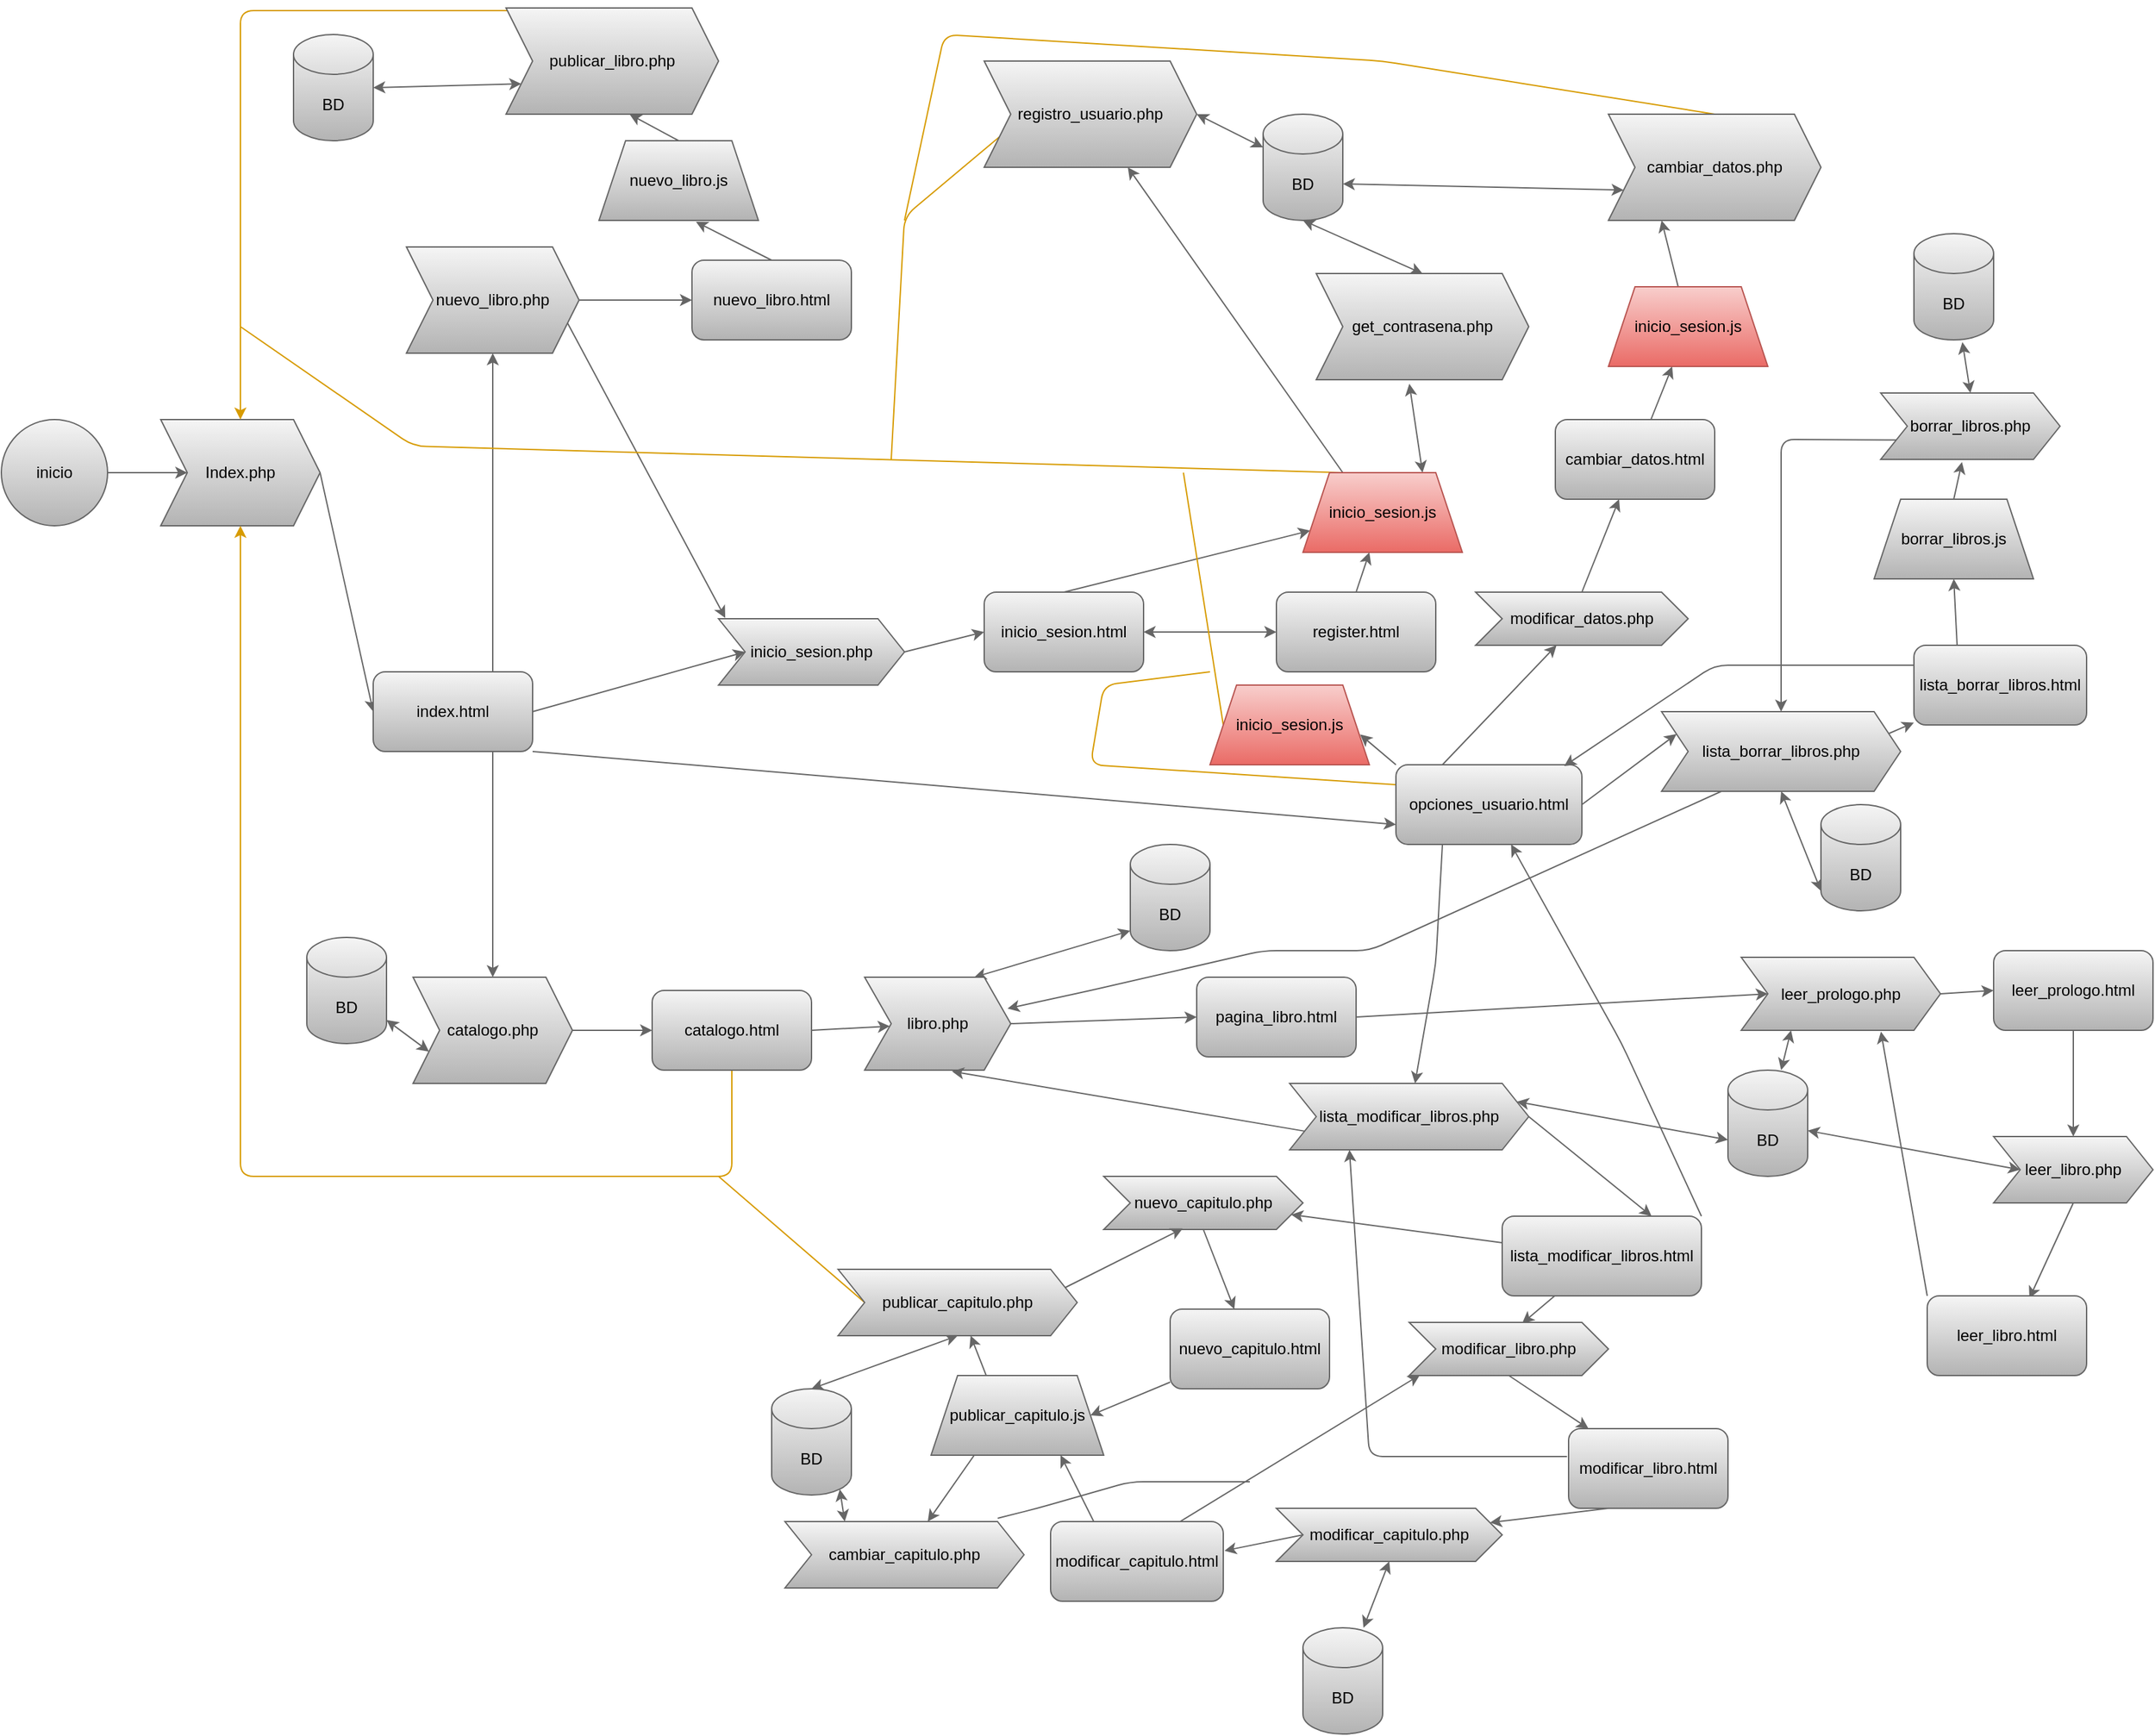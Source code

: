 <mxfile>
    <diagram id="m7AVDyg3nS6jpqkzyXGd" name="Page-1">
        <mxGraphModel dx="982" dy="1924" grid="1" gridSize="10" guides="1" tooltips="1" connect="1" arrows="1" fold="1" page="1" pageScale="1" pageWidth="850" pageHeight="1100" background="#FFFFFF" math="0" shadow="0">
            <root>
                <mxCell id="0"/>
                <mxCell id="1" parent="0"/>
                <mxCell id="8" style="edgeStyle=none;html=1;exitX=1;exitY=0.5;exitDx=0;exitDy=0;entryX=0;entryY=0.5;entryDx=0;entryDy=0;fontFamily=Helvetica;fontSize=12;fontColor=#000000;fillColor=#f5f5f5;gradientColor=#b3b3b3;strokeColor=#666666;" parent="1" source="3" target="4" edge="1">
                    <mxGeometry relative="1" as="geometry"/>
                </mxCell>
                <mxCell id="3" value="Index.php" style="shape=step;perimeter=stepPerimeter;whiteSpace=wrap;html=1;fixedSize=1;fillColor=#f5f5f5;gradientColor=#b3b3b3;strokeColor=#666666;fontColor=#000000;" parent="1" vertex="1">
                    <mxGeometry x="130" y="200" width="120" height="80" as="geometry"/>
                </mxCell>
                <mxCell id="16" style="edgeStyle=none;shape=connector;rounded=1;html=1;exitX=0.75;exitY=1;exitDx=0;exitDy=0;labelBackgroundColor=default;fontFamily=Helvetica;fontSize=12;fontColor=#000000;startArrow=none;startFill=0;endArrow=classic;strokeColor=#666666;fillColor=#f5f5f5;gradientColor=#b3b3b3;" parent="1" source="4" target="10" edge="1">
                    <mxGeometry relative="1" as="geometry"/>
                </mxCell>
                <mxCell id="19" style="edgeStyle=none;shape=connector;rounded=1;html=1;exitX=0.75;exitY=0;exitDx=0;exitDy=0;labelBackgroundColor=default;fontFamily=Helvetica;fontSize=12;fontColor=#000000;startArrow=none;startFill=0;endArrow=classic;strokeColor=#666666;fillColor=#f5f5f5;gradientColor=#b3b3b3;" parent="1" source="4" target="17" edge="1">
                    <mxGeometry relative="1" as="geometry"/>
                </mxCell>
                <mxCell id="62" style="edgeStyle=none;html=1;exitX=1;exitY=0.5;exitDx=0;exitDy=0;entryX=0;entryY=0.5;entryDx=0;entryDy=0;fillColor=#f5f5f5;strokeColor=#666666;gradientColor=#b3b3b3;" parent="1" source="4" target="61" edge="1">
                    <mxGeometry relative="1" as="geometry">
                        <Array as="points"/>
                    </mxGeometry>
                </mxCell>
                <mxCell id="75" style="edgeStyle=none;html=1;exitX=1;exitY=1;exitDx=0;exitDy=0;fillColor=#f5f5f5;gradientColor=#b3b3b3;strokeColor=#666666;entryX=0;entryY=0.75;entryDx=0;entryDy=0;" parent="1" source="4" target="73" edge="1">
                    <mxGeometry relative="1" as="geometry"/>
                </mxCell>
                <mxCell id="4" value="index.html" style="rounded=1;whiteSpace=wrap;html=1;fillColor=#f5f5f5;gradientColor=#b3b3b3;strokeColor=#666666;fontColor=#000000;" parent="1" vertex="1">
                    <mxGeometry x="290" y="390" width="120" height="60" as="geometry"/>
                </mxCell>
                <mxCell id="18" style="edgeStyle=none;shape=connector;rounded=1;html=1;exitX=1;exitY=0.5;exitDx=0;exitDy=0;entryX=0;entryY=0.5;entryDx=0;entryDy=0;labelBackgroundColor=default;fontFamily=Helvetica;fontSize=12;fontColor=#000000;startArrow=none;startFill=0;endArrow=classic;strokeColor=#666666;fillColor=#f5f5f5;gradientColor=#b3b3b3;" parent="1" source="10" target="12" edge="1">
                    <mxGeometry relative="1" as="geometry"/>
                </mxCell>
                <mxCell id="60" style="edgeStyle=none;shape=connector;rounded=1;html=1;exitX=0;exitY=0.75;exitDx=0;exitDy=0;labelBackgroundColor=default;fontFamily=Helvetica;fontSize=12;fontColor=#000000;startArrow=classic;startFill=1;endArrow=classic;endFill=1;strokeColor=#666666;fillColor=#f5f5f5;gradientColor=#b3b3b3;" parent="1" source="10" target="59" edge="1">
                    <mxGeometry relative="1" as="geometry"/>
                </mxCell>
                <mxCell id="10" value="catalogo.php" style="shape=step;perimeter=stepPerimeter;whiteSpace=wrap;html=1;fixedSize=1;fillColor=#f5f5f5;gradientColor=#b3b3b3;strokeColor=#666666;fontColor=#000000;" parent="1" vertex="1">
                    <mxGeometry x="320" y="620" width="120" height="80" as="geometry"/>
                </mxCell>
                <mxCell id="49" style="edgeStyle=none;shape=connector;rounded=1;html=1;exitX=0.5;exitY=0;exitDx=0;exitDy=0;entryX=0.608;entryY=1.017;entryDx=0;entryDy=0;entryPerimeter=0;labelBackgroundColor=default;fontFamily=Helvetica;fontSize=12;fontColor=#000000;startArrow=none;startFill=0;endArrow=classic;endFill=1;strokeColor=#666666;fillColor=#f5f5f5;gradientColor=#b3b3b3;" parent="1" source="11" target="48" edge="1">
                    <mxGeometry relative="1" as="geometry"/>
                </mxCell>
                <mxCell id="11" value="nuevo_libro.html" style="rounded=1;whiteSpace=wrap;html=1;fillColor=#f5f5f5;gradientColor=#b3b3b3;strokeColor=#666666;fontColor=#000000;" parent="1" vertex="1">
                    <mxGeometry x="530" y="80" width="120" height="60" as="geometry"/>
                </mxCell>
                <mxCell id="26" style="edgeStyle=none;shape=connector;rounded=1;html=1;exitX=0.5;exitY=1;exitDx=0;exitDy=0;entryX=0.5;entryY=1;entryDx=0;entryDy=0;labelBackgroundColor=default;fontFamily=Helvetica;fontSize=12;fontColor=#000000;startArrow=none;startFill=0;endArrow=classic;strokeColor=#d79b00;fillColor=#ffcd28;gradientColor=#ffa500;" parent="1" source="12" target="3" edge="1">
                    <mxGeometry relative="1" as="geometry">
                        <Array as="points">
                            <mxPoint x="560" y="770"/>
                            <mxPoint x="190" y="770"/>
                        </Array>
                    </mxGeometry>
                </mxCell>
                <mxCell id="51" style="edgeStyle=none;shape=connector;rounded=1;html=1;exitX=1;exitY=0.5;exitDx=0;exitDy=0;labelBackgroundColor=default;fontFamily=Helvetica;fontSize=12;fontColor=#000000;startArrow=none;startFill=0;endArrow=classic;endFill=1;strokeColor=#666666;fillColor=#f5f5f5;gradientColor=#b3b3b3;" parent="1" source="12" target="45" edge="1">
                    <mxGeometry relative="1" as="geometry"/>
                </mxCell>
                <mxCell id="12" value="catalogo.html" style="rounded=1;whiteSpace=wrap;html=1;fillColor=#f5f5f5;gradientColor=#b3b3b3;strokeColor=#666666;fontColor=#000000;" parent="1" vertex="1">
                    <mxGeometry x="500" y="630" width="120" height="60" as="geometry"/>
                </mxCell>
                <mxCell id="15" style="edgeStyle=none;shape=connector;rounded=1;html=1;exitX=1;exitY=0.5;exitDx=0;exitDy=0;labelBackgroundColor=default;fontFamily=Helvetica;fontSize=12;fontColor=#000000;startArrow=none;startFill=0;endArrow=classic;strokeColor=#666666;fillColor=#f5f5f5;gradientColor=#b3b3b3;" parent="1" source="14" target="3" edge="1">
                    <mxGeometry relative="1" as="geometry"/>
                </mxCell>
                <mxCell id="14" value="inicio" style="ellipse;whiteSpace=wrap;html=1;aspect=fixed;fontFamily=Helvetica;fontSize=12;fontColor=#000000;strokeColor=#666666;fillColor=#f5f5f5;gradientColor=#b3b3b3;" parent="1" vertex="1">
                    <mxGeometry x="10" y="200" width="80" height="80" as="geometry"/>
                </mxCell>
                <mxCell id="20" style="edgeStyle=none;shape=connector;rounded=1;html=1;exitX=1;exitY=0.5;exitDx=0;exitDy=0;entryX=0;entryY=0.5;entryDx=0;entryDy=0;labelBackgroundColor=default;fontFamily=Helvetica;fontSize=12;fontColor=#000000;startArrow=none;startFill=0;endArrow=classic;strokeColor=#666666;fillColor=#f5f5f5;gradientColor=#b3b3b3;" parent="1" source="17" target="11" edge="1">
                    <mxGeometry relative="1" as="geometry"/>
                </mxCell>
                <mxCell id="72" style="edgeStyle=none;html=1;exitX=1;exitY=0.75;exitDx=0;exitDy=0;entryX=0.036;entryY=-0.012;entryDx=0;entryDy=0;entryPerimeter=0;fillColor=#f5f5f5;gradientColor=#b3b3b3;strokeColor=#666666;" parent="1" source="17" target="61" edge="1">
                    <mxGeometry relative="1" as="geometry"/>
                </mxCell>
                <mxCell id="17" value="nuevo_libro.php" style="shape=step;perimeter=stepPerimeter;whiteSpace=wrap;html=1;fixedSize=1;fillColor=#f5f5f5;gradientColor=#b3b3b3;strokeColor=#666666;fontColor=#000000;" parent="1" vertex="1">
                    <mxGeometry x="315" y="70" width="130" height="80" as="geometry"/>
                </mxCell>
                <mxCell id="31" style="edgeStyle=none;shape=connector;rounded=1;html=1;exitX=0.5;exitY=0;exitDx=0;exitDy=0;labelBackgroundColor=default;fontFamily=Helvetica;fontSize=12;fontColor=#000000;startArrow=none;startFill=0;endArrow=classic;strokeColor=#666666;fillColor=#f5f5f5;gradientColor=#b3b3b3;" parent="1" source="21" target="30" edge="1">
                    <mxGeometry relative="1" as="geometry"/>
                </mxCell>
                <mxCell id="21" value="register.html" style="rounded=1;whiteSpace=wrap;html=1;fillColor=#f5f5f5;gradientColor=#b3b3b3;strokeColor=#666666;fontColor=#000000;" parent="1" vertex="1">
                    <mxGeometry x="970" y="330" width="120" height="60" as="geometry"/>
                </mxCell>
                <mxCell id="25" style="edgeStyle=none;shape=connector;rounded=1;html=1;exitX=0.019;exitY=0.025;exitDx=0;exitDy=0;labelBackgroundColor=default;fontFamily=Helvetica;fontSize=12;fontColor=#000000;startArrow=none;startFill=0;endArrow=classic;strokeColor=#d79b00;fillColor=#ffcd28;gradientColor=#ffa500;exitPerimeter=0;" parent="1" source="23" target="3" edge="1">
                    <mxGeometry relative="1" as="geometry">
                        <Array as="points">
                            <mxPoint x="190" y="-108"/>
                        </Array>
                    </mxGeometry>
                </mxCell>
                <mxCell id="39" style="edgeStyle=none;shape=connector;rounded=1;html=1;exitX=0;exitY=0.75;exitDx=0;exitDy=0;entryX=1;entryY=0.5;entryDx=0;entryDy=0;entryPerimeter=0;labelBackgroundColor=default;fontFamily=Helvetica;fontSize=12;fontColor=#000000;startArrow=classic;startFill=1;endArrow=classic;endFill=1;strokeColor=#666666;fillColor=#f5f5f5;gradientColor=#b3b3b3;" parent="1" source="23" target="38" edge="1">
                    <mxGeometry relative="1" as="geometry"/>
                </mxCell>
                <mxCell id="23" value="publicar_libro.php" style="shape=step;perimeter=stepPerimeter;whiteSpace=wrap;html=1;fixedSize=1;fillColor=#f5f5f5;gradientColor=#b3b3b3;strokeColor=#666666;fontColor=#000000;" parent="1" vertex="1">
                    <mxGeometry x="390" y="-110" width="160" height="80" as="geometry"/>
                </mxCell>
                <mxCell id="32" style="edgeStyle=none;shape=connector;rounded=1;html=1;exitX=0.5;exitY=0;exitDx=0;exitDy=0;labelBackgroundColor=default;fontFamily=Helvetica;fontSize=12;fontColor=#000000;startArrow=none;startFill=0;endArrow=classic;strokeColor=#666666;fillColor=#f5f5f5;gradientColor=#b3b3b3;" parent="1" source="27" target="30" edge="1">
                    <mxGeometry relative="1" as="geometry"/>
                </mxCell>
                <mxCell id="64" style="edgeStyle=none;shape=connector;rounded=1;html=1;exitX=1;exitY=0.5;exitDx=0;exitDy=0;labelBackgroundColor=default;fontFamily=Helvetica;fontSize=11;fontColor=default;endArrow=classic;strokeColor=#666666;fillColor=#f5f5f5;gradientColor=#b3b3b3;startArrow=classic;startFill=1;" parent="1" source="27" target="21" edge="1">
                    <mxGeometry relative="1" as="geometry"/>
                </mxCell>
                <mxCell id="27" value="inicio_sesion.html" style="rounded=1;whiteSpace=wrap;html=1;fillColor=#f5f5f5;gradientColor=#b3b3b3;strokeColor=#666666;fontColor=#000000;" parent="1" vertex="1">
                    <mxGeometry x="750" y="330" width="120" height="60" as="geometry"/>
                </mxCell>
                <mxCell id="37" style="edgeStyle=none;shape=connector;rounded=1;html=1;exitX=0.75;exitY=0;exitDx=0;exitDy=0;entryX=0.438;entryY=1.038;entryDx=0;entryDy=0;entryPerimeter=0;labelBackgroundColor=default;fontFamily=Helvetica;fontSize=12;fontColor=#000000;startArrow=classic;startFill=1;endArrow=classic;strokeColor=#666666;fillColor=#f5f5f5;gradientColor=#b3b3b3;" parent="1" source="30" target="33" edge="1">
                    <mxGeometry relative="1" as="geometry"/>
                </mxCell>
                <mxCell id="42" style="edgeStyle=none;shape=connector;rounded=1;html=1;exitX=0.25;exitY=0;exitDx=0;exitDy=0;labelBackgroundColor=default;fontFamily=Helvetica;fontSize=12;fontColor=#000000;startArrow=none;startFill=0;endArrow=classic;endFill=1;strokeColor=#666666;fillColor=#f5f5f5;gradientColor=#b3b3b3;" parent="1" source="30" target="40" edge="1">
                    <mxGeometry relative="1" as="geometry"/>
                </mxCell>
                <mxCell id="44" style="edgeStyle=none;shape=connector;rounded=1;html=1;exitX=0.25;exitY=0;exitDx=0;exitDy=0;labelBackgroundColor=default;fontFamily=Helvetica;fontSize=12;fontColor=#000000;startArrow=none;startFill=0;endArrow=none;endFill=0;strokeColor=#d79b00;fillColor=#ffcd28;gradientColor=#ffa500;" parent="1" source="30" edge="1">
                    <mxGeometry relative="1" as="geometry">
                        <mxPoint x="190" y="130" as="targetPoint"/>
                        <Array as="points">
                            <mxPoint x="320" y="220"/>
                        </Array>
                    </mxGeometry>
                </mxCell>
                <mxCell id="69" style="edgeStyle=none;shape=connector;rounded=1;html=1;entryX=0.25;entryY=1;entryDx=0;entryDy=0;labelBackgroundColor=default;fontFamily=Helvetica;fontSize=11;fontColor=default;startArrow=none;startFill=0;endArrow=classic;strokeColor=#666666;fillColor=#f5f5f5;gradientColor=#b3b3b3;" parent="1" source="76" target="68" edge="1">
                    <mxGeometry relative="1" as="geometry"/>
                </mxCell>
                <mxCell id="30" value="inicio_sesion.js" style="shape=trapezoid;perimeter=trapezoidPerimeter;whiteSpace=wrap;html=1;fixedSize=1;fontFamily=Helvetica;fontSize=12;strokeColor=#b85450;fillColor=#f8cecc;gradientColor=#ea6b66;" parent="1" vertex="1">
                    <mxGeometry x="990" y="240" width="120" height="60" as="geometry"/>
                </mxCell>
                <mxCell id="35" style="edgeStyle=none;shape=connector;rounded=1;html=1;exitX=0.5;exitY=0;exitDx=0;exitDy=0;entryX=0.5;entryY=1;entryDx=0;entryDy=0;entryPerimeter=0;labelBackgroundColor=default;fontFamily=Helvetica;fontSize=12;fontColor=#000000;startArrow=classic;startFill=1;endArrow=classic;strokeColor=#666666;fillColor=#f5f5f5;gradientColor=#b3b3b3;endFill=1;" parent="1" source="33" target="34" edge="1">
                    <mxGeometry relative="1" as="geometry"/>
                </mxCell>
                <mxCell id="33" value="get_contrasena.php" style="shape=step;perimeter=stepPerimeter;whiteSpace=wrap;html=1;fixedSize=1;fillColor=#f5f5f5;gradientColor=#b3b3b3;strokeColor=#666666;fontColor=#000000;" parent="1" vertex="1">
                    <mxGeometry x="1000" y="90" width="160" height="80" as="geometry"/>
                </mxCell>
                <mxCell id="34" value="BD" style="shape=cylinder3;whiteSpace=wrap;html=1;boundedLbl=1;backgroundOutline=1;size=15;fontFamily=Helvetica;fontSize=12;fontColor=#000000;strokeColor=#666666;fillColor=#f5f5f5;gradientColor=#b3b3b3;" parent="1" vertex="1">
                    <mxGeometry x="960" y="-30" width="60" height="80" as="geometry"/>
                </mxCell>
                <mxCell id="38" value="BD" style="shape=cylinder3;whiteSpace=wrap;html=1;boundedLbl=1;backgroundOutline=1;size=15;fontFamily=Helvetica;fontSize=12;fontColor=#000000;strokeColor=#666666;fillColor=#f5f5f5;gradientColor=#b3b3b3;" parent="1" vertex="1">
                    <mxGeometry x="230" y="-90" width="60" height="80" as="geometry"/>
                </mxCell>
                <mxCell id="41" style="edgeStyle=none;shape=connector;rounded=1;html=1;exitX=1;exitY=0.5;exitDx=0;exitDy=0;labelBackgroundColor=default;fontFamily=Helvetica;fontSize=12;fontColor=#000000;startArrow=classic;startFill=1;endArrow=classic;endFill=1;strokeColor=#666666;fillColor=#f5f5f5;gradientColor=#b3b3b3;" parent="1" source="40" target="34" edge="1">
                    <mxGeometry relative="1" as="geometry"/>
                </mxCell>
                <mxCell id="43" style="edgeStyle=none;shape=connector;rounded=1;html=1;exitX=0;exitY=0.75;exitDx=0;exitDy=0;labelBackgroundColor=default;fontFamily=Helvetica;fontSize=12;fontColor=#000000;startArrow=none;startFill=0;endArrow=none;endFill=0;strokeColor=#d79b00;fillColor=#ffcd28;gradientColor=#ffa500;" parent="1" source="40" edge="1">
                    <mxGeometry relative="1" as="geometry">
                        <mxPoint x="680" y="230" as="targetPoint"/>
                        <Array as="points">
                            <mxPoint x="690" y="47"/>
                        </Array>
                    </mxGeometry>
                </mxCell>
                <mxCell id="40" value="registro_usuario.php" style="shape=step;perimeter=stepPerimeter;whiteSpace=wrap;html=1;fixedSize=1;fillColor=#f5f5f5;gradientColor=#b3b3b3;strokeColor=#666666;fontColor=#000000;" parent="1" vertex="1">
                    <mxGeometry x="750" y="-70" width="160" height="80" as="geometry"/>
                </mxCell>
                <mxCell id="52" style="edgeStyle=none;shape=connector;rounded=1;html=1;exitX=1;exitY=0.5;exitDx=0;exitDy=0;entryX=0;entryY=0.5;entryDx=0;entryDy=0;labelBackgroundColor=default;fontFamily=Helvetica;fontSize=12;fontColor=#000000;startArrow=none;startFill=0;endArrow=classic;endFill=1;strokeColor=#666666;fillColor=#f5f5f5;gradientColor=#b3b3b3;" parent="1" source="45" target="46" edge="1">
                    <mxGeometry relative="1" as="geometry"/>
                </mxCell>
                <mxCell id="57" style="edgeStyle=none;shape=connector;rounded=1;html=1;exitX=0.75;exitY=0;exitDx=0;exitDy=0;entryX=0;entryY=1;entryDx=0;entryDy=-15;entryPerimeter=0;labelBackgroundColor=default;fontFamily=Helvetica;fontSize=12;fontColor=#000000;startArrow=classic;startFill=1;endArrow=classic;endFill=1;strokeColor=#666666;fillColor=#f5f5f5;gradientColor=#b3b3b3;" parent="1" source="45" target="56" edge="1">
                    <mxGeometry relative="1" as="geometry"/>
                </mxCell>
                <mxCell id="45" value="libro.php" style="shape=step;perimeter=stepPerimeter;whiteSpace=wrap;html=1;fixedSize=1;fillColor=#f5f5f5;gradientColor=#b3b3b3;strokeColor=#666666;fontColor=#000000;" parent="1" vertex="1">
                    <mxGeometry x="660" y="620" width="110" height="70" as="geometry"/>
                </mxCell>
                <mxCell id="53" style="edgeStyle=none;shape=connector;rounded=1;html=1;exitX=1;exitY=0.5;exitDx=0;exitDy=0;entryX=0;entryY=0.5;entryDx=0;entryDy=0;labelBackgroundColor=default;fontFamily=Helvetica;fontSize=12;fontColor=#000000;startArrow=none;startFill=0;endArrow=classic;endFill=1;strokeColor=#666666;fillColor=#f5f5f5;gradientColor=#b3b3b3;" parent="1" source="46" target="47" edge="1">
                    <mxGeometry relative="1" as="geometry"/>
                </mxCell>
                <mxCell id="46" value="pagina_libro.html" style="rounded=1;whiteSpace=wrap;html=1;fontFamily=Helvetica;fontSize=12;fontColor=#000000;strokeColor=#666666;fillColor=#f5f5f5;gradientColor=#b3b3b3;" parent="1" vertex="1">
                    <mxGeometry x="910" y="620" width="120" height="60" as="geometry"/>
                </mxCell>
                <mxCell id="55" style="edgeStyle=none;shape=connector;rounded=1;html=1;exitX=1;exitY=0.5;exitDx=0;exitDy=0;entryX=0;entryY=0.5;entryDx=0;entryDy=0;labelBackgroundColor=default;fontFamily=Helvetica;fontSize=12;fontColor=#000000;startArrow=none;startFill=0;endArrow=classic;endFill=1;fillColor=#f5f5f5;gradientColor=#b3b3b3;strokeColor=#666666;strokeWidth=1;" parent="1" source="47" target="54" edge="1">
                    <mxGeometry relative="1" as="geometry"/>
                </mxCell>
                <mxCell id="132" style="edgeStyle=none;shape=connector;rounded=1;html=1;exitX=0.25;exitY=1;exitDx=0;exitDy=0;labelBackgroundColor=default;fontFamily=Helvetica;fontSize=11;fontColor=default;startArrow=classic;startFill=1;endArrow=classic;endFill=1;strokeColor=#666666;strokeWidth=1;fillColor=#f5f5f5;gradientColor=#b3b3b3;" parent="1" source="47" target="129" edge="1">
                    <mxGeometry relative="1" as="geometry"/>
                </mxCell>
                <mxCell id="47" value="leer_prologo.php" style="shape=step;perimeter=stepPerimeter;whiteSpace=wrap;html=1;fixedSize=1;fillColor=#f5f5f5;gradientColor=#b3b3b3;strokeColor=#666666;fontColor=#000000;" parent="1" vertex="1">
                    <mxGeometry x="1320" y="605" width="150" height="55" as="geometry"/>
                </mxCell>
                <mxCell id="50" style="edgeStyle=none;shape=connector;rounded=1;html=1;exitX=0.5;exitY=0;exitDx=0;exitDy=0;entryX=0.581;entryY=1;entryDx=0;entryDy=0;entryPerimeter=0;labelBackgroundColor=default;fontFamily=Helvetica;fontSize=12;fontColor=#000000;startArrow=none;startFill=0;endArrow=classic;endFill=1;strokeColor=#666666;fillColor=#f5f5f5;gradientColor=#b3b3b3;" parent="1" source="48" target="23" edge="1">
                    <mxGeometry relative="1" as="geometry"/>
                </mxCell>
                <mxCell id="48" value="nuevo_libro.js" style="shape=trapezoid;perimeter=trapezoidPerimeter;whiteSpace=wrap;html=1;fixedSize=1;fontFamily=Helvetica;fontSize=12;fontColor=#000000;strokeColor=#666666;fillColor=#f5f5f5;gradientColor=#b3b3b3;" parent="1" vertex="1">
                    <mxGeometry x="460" y="-10" width="120" height="60" as="geometry"/>
                </mxCell>
                <mxCell id="137" style="edgeStyle=none;shape=connector;rounded=1;html=1;exitX=0.5;exitY=1;exitDx=0;exitDy=0;labelBackgroundColor=default;fontFamily=Helvetica;fontSize=11;fontColor=default;startArrow=none;startFill=0;endArrow=classic;endFill=1;strokeColor=#666666;strokeWidth=1;fillColor=#f5f5f5;gradientColor=#b3b3b3;" parent="1" source="54" target="131" edge="1">
                    <mxGeometry relative="1" as="geometry"/>
                </mxCell>
                <mxCell id="54" value="leer_prologo.html" style="rounded=1;whiteSpace=wrap;html=1;fontFamily=Helvetica;fontSize=12;fontColor=#000000;strokeColor=#666666;fillColor=#f5f5f5;gradientColor=#b3b3b3;" parent="1" vertex="1">
                    <mxGeometry x="1510" y="600" width="120" height="60" as="geometry"/>
                </mxCell>
                <mxCell id="56" value="BD" style="shape=cylinder3;whiteSpace=wrap;html=1;boundedLbl=1;backgroundOutline=1;size=15;fontFamily=Helvetica;fontSize=12;fontColor=#000000;strokeColor=#666666;fillColor=#f5f5f5;gradientColor=#b3b3b3;" parent="1" vertex="1">
                    <mxGeometry x="860" y="520" width="60" height="80" as="geometry"/>
                </mxCell>
                <mxCell id="59" value="BD" style="shape=cylinder3;whiteSpace=wrap;html=1;boundedLbl=1;backgroundOutline=1;size=15;fontFamily=Helvetica;fontSize=12;fontColor=#000000;strokeColor=#666666;fillColor=#f5f5f5;gradientColor=#b3b3b3;" parent="1" vertex="1">
                    <mxGeometry x="240" y="590" width="60" height="80" as="geometry"/>
                </mxCell>
                <mxCell id="63" style="edgeStyle=none;html=1;exitX=1;exitY=0.5;exitDx=0;exitDy=0;entryX=0;entryY=0.5;entryDx=0;entryDy=0;fillColor=#f5f5f5;strokeColor=#666666;gradientColor=#b3b3b3;" parent="1" source="61" target="27" edge="1">
                    <mxGeometry relative="1" as="geometry"/>
                </mxCell>
                <mxCell id="61" value="inicio_sesion.php" style="shape=step;perimeter=stepPerimeter;whiteSpace=wrap;html=1;fixedSize=1;fillColor=#f5f5f5;gradientColor=#b3b3b3;strokeColor=#666666;fontColor=#000000;" parent="1" vertex="1">
                    <mxGeometry x="550" y="350" width="140" height="50" as="geometry"/>
                </mxCell>
                <mxCell id="67" style="edgeStyle=none;shape=connector;rounded=1;html=1;labelBackgroundColor=default;fontFamily=Helvetica;fontSize=11;fontColor=default;startArrow=none;startFill=0;endArrow=classic;strokeColor=#666666;fillColor=#f5f5f5;gradientColor=#b3b3b3;" parent="1" source="65" target="76" edge="1">
                    <mxGeometry relative="1" as="geometry"/>
                </mxCell>
                <mxCell id="65" value="cambiar_datos.html" style="rounded=1;whiteSpace=wrap;html=1;fillColor=#f5f5f5;gradientColor=#b3b3b3;strokeColor=#666666;fontColor=#000000;" parent="1" vertex="1">
                    <mxGeometry x="1180" y="200" width="120" height="60" as="geometry"/>
                </mxCell>
                <mxCell id="70" style="edgeStyle=none;shape=connector;rounded=1;html=1;exitX=0;exitY=0.75;exitDx=0;exitDy=0;entryX=1;entryY=0;entryDx=0;entryDy=52.5;entryPerimeter=0;labelBackgroundColor=default;fontFamily=Helvetica;fontSize=11;fontColor=default;startArrow=classic;startFill=1;endArrow=classic;strokeColor=#666666;fillColor=#f5f5f5;gradientColor=#b3b3b3;" parent="1" source="68" target="34" edge="1">
                    <mxGeometry relative="1" as="geometry"/>
                </mxCell>
                <mxCell id="71" style="edgeStyle=none;shape=connector;rounded=1;html=1;exitX=0.5;exitY=0;exitDx=0;exitDy=0;labelBackgroundColor=default;fontFamily=Helvetica;fontSize=11;fontColor=default;startArrow=none;startFill=0;endArrow=none;strokeColor=#d79b00;fillColor=#ffcd28;gradientColor=#ffa500;endFill=0;" parent="1" source="68" edge="1">
                    <mxGeometry relative="1" as="geometry">
                        <mxPoint x="690" y="50" as="targetPoint"/>
                        <Array as="points">
                            <mxPoint x="1050" y="-70"/>
                            <mxPoint x="720" y="-90"/>
                        </Array>
                    </mxGeometry>
                </mxCell>
                <mxCell id="68" value="cambiar_datos.php" style="shape=step;perimeter=stepPerimeter;whiteSpace=wrap;html=1;fixedSize=1;fillColor=#f5f5f5;gradientColor=#b3b3b3;strokeColor=#666666;fontColor=#000000;" parent="1" vertex="1">
                    <mxGeometry x="1220" y="-30" width="160" height="80" as="geometry"/>
                </mxCell>
                <mxCell id="78" style="edgeStyle=none;shape=connector;rounded=1;html=1;exitX=0;exitY=0;exitDx=0;exitDy=0;entryX=0.942;entryY=0.62;entryDx=0;entryDy=0;entryPerimeter=0;labelBackgroundColor=default;fontFamily=Helvetica;fontSize=11;fontColor=default;endArrow=classic;strokeColor=#666666;fillColor=#f5f5f5;gradientColor=#b3b3b3;" parent="1" source="73" target="77" edge="1">
                    <mxGeometry relative="1" as="geometry"/>
                </mxCell>
                <mxCell id="82" style="edgeStyle=none;shape=connector;rounded=1;html=1;exitX=1;exitY=0.5;exitDx=0;exitDy=0;entryX=0;entryY=0.25;entryDx=0;entryDy=0;labelBackgroundColor=default;fontFamily=Helvetica;fontSize=11;fontColor=default;endArrow=classic;endFill=1;strokeColor=#666666;fillColor=#f5f5f5;gradientColor=#b3b3b3;startArrow=none;startFill=0;" parent="1" source="73" target="80" edge="1">
                    <mxGeometry relative="1" as="geometry"/>
                </mxCell>
                <mxCell id="83" style="edgeStyle=none;shape=connector;rounded=1;html=1;exitX=0.25;exitY=1;exitDx=0;exitDy=0;labelBackgroundColor=default;fontFamily=Helvetica;fontSize=11;fontColor=default;endArrow=classic;endFill=1;strokeColor=#666666;fillColor=#f5f5f5;gradientColor=#b3b3b3;startArrow=none;startFill=0;" parent="1" source="73" target="81" edge="1">
                    <mxGeometry relative="1" as="geometry">
                        <Array as="points">
                            <mxPoint x="1090" y="610"/>
                        </Array>
                    </mxGeometry>
                </mxCell>
                <mxCell id="123" style="edgeStyle=none;html=1;exitX=0;exitY=0.25;exitDx=0;exitDy=0;fillColor=#ffcd28;gradientColor=#ffa500;strokeColor=#d79b00;endArrow=none;endFill=0;" parent="1" source="73" edge="1">
                    <mxGeometry relative="1" as="geometry">
                        <mxPoint x="920" y="390" as="targetPoint"/>
                        <Array as="points">
                            <mxPoint x="830" y="460"/>
                            <mxPoint x="840" y="400"/>
                        </Array>
                    </mxGeometry>
                </mxCell>
                <mxCell id="143" style="edgeStyle=none;html=1;exitX=0.25;exitY=0;exitDx=0;exitDy=0;fillColor=#f5f5f5;gradientColor=#b3b3b3;strokeColor=#666666;" edge="1" parent="1" source="73" target="142">
                    <mxGeometry relative="1" as="geometry"/>
                </mxCell>
                <mxCell id="73" value="opciones_usuario.html" style="rounded=1;whiteSpace=wrap;html=1;fillColor=#f5f5f5;gradientColor=#b3b3b3;strokeColor=#666666;fontColor=#000000;" parent="1" vertex="1">
                    <mxGeometry x="1060" y="460" width="140" height="60" as="geometry"/>
                </mxCell>
                <mxCell id="76" value="inicio_sesion.js" style="shape=trapezoid;perimeter=trapezoidPerimeter;whiteSpace=wrap;html=1;fixedSize=1;fontFamily=Helvetica;fontSize=12;strokeColor=#b85450;fillColor=#f8cecc;gradientColor=#ea6b66;" parent="1" vertex="1">
                    <mxGeometry x="1220" y="100" width="120" height="60" as="geometry"/>
                </mxCell>
                <mxCell id="79" style="edgeStyle=none;shape=connector;rounded=1;html=1;exitX=0;exitY=0.5;exitDx=0;exitDy=0;labelBackgroundColor=default;fontFamily=Helvetica;fontSize=11;fontColor=default;endArrow=none;strokeColor=#d79b00;fillColor=#ffcd28;gradientColor=#ffa500;endFill=0;" parent="1" source="77" edge="1">
                    <mxGeometry relative="1" as="geometry">
                        <mxPoint x="900" y="240" as="targetPoint"/>
                    </mxGeometry>
                </mxCell>
                <mxCell id="77" value="inicio_sesion.js" style="shape=trapezoid;perimeter=trapezoidPerimeter;whiteSpace=wrap;html=1;fixedSize=1;fontFamily=Helvetica;fontSize=12;strokeColor=#b85450;fillColor=#f8cecc;gradientColor=#ea6b66;" parent="1" vertex="1">
                    <mxGeometry x="920" y="400" width="120" height="60" as="geometry"/>
                </mxCell>
                <mxCell id="85" style="edgeStyle=none;shape=connector;rounded=1;html=1;exitX=1;exitY=0.25;exitDx=0;exitDy=0;labelBackgroundColor=default;fontFamily=Helvetica;fontSize=11;fontColor=default;endArrow=classic;endFill=1;strokeColor=#666666;fillColor=#f5f5f5;gradientColor=#b3b3b3;" parent="1" source="80" target="84" edge="1">
                    <mxGeometry relative="1" as="geometry"/>
                </mxCell>
                <mxCell id="122" style="edgeStyle=none;shape=connector;rounded=1;html=1;exitX=0.25;exitY=1;exitDx=0;exitDy=0;labelBackgroundColor=default;fontFamily=Helvetica;fontSize=11;fontColor=default;startArrow=none;startFill=0;endArrow=classic;endFill=1;strokeColor=#666666;fillColor=#f5f5f5;gradientColor=#b3b3b3;entryX=0.978;entryY=0.338;entryDx=0;entryDy=0;entryPerimeter=0;" parent="1" source="80" target="45" edge="1">
                    <mxGeometry relative="1" as="geometry">
                        <Array as="points">
                            <mxPoint x="1040" y="600"/>
                            <mxPoint x="960" y="600"/>
                            <mxPoint x="830" y="630"/>
                        </Array>
                    </mxGeometry>
                </mxCell>
                <mxCell id="141" style="edgeStyle=none;shape=connector;rounded=1;html=1;exitX=0.5;exitY=1;exitDx=0;exitDy=0;entryX=0;entryY=1;entryDx=0;entryDy=-15;entryPerimeter=0;labelBackgroundColor=default;fontFamily=Helvetica;fontSize=11;fontColor=default;startArrow=classic;startFill=1;endArrow=classic;endFill=1;strokeColor=#666666;strokeWidth=1;fillColor=#f5f5f5;gradientColor=#b3b3b3;" parent="1" source="80" target="140" edge="1">
                    <mxGeometry relative="1" as="geometry"/>
                </mxCell>
                <mxCell id="80" value="lista_borrar_libros.php" style="shape=step;perimeter=stepPerimeter;whiteSpace=wrap;html=1;fixedSize=1;fillColor=#f5f5f5;gradientColor=#b3b3b3;strokeColor=#666666;fontColor=#000000;" parent="1" vertex="1">
                    <mxGeometry x="1260" y="420" width="180" height="60" as="geometry"/>
                </mxCell>
                <mxCell id="87" style="edgeStyle=none;shape=connector;rounded=1;html=1;exitX=1;exitY=0.5;exitDx=0;exitDy=0;entryX=0.75;entryY=0;entryDx=0;entryDy=0;labelBackgroundColor=default;fontFamily=Helvetica;fontSize=11;fontColor=default;endArrow=classic;endFill=1;strokeColor=#666666;fillColor=#f5f5f5;gradientColor=#b3b3b3;" parent="1" source="81" target="86" edge="1">
                    <mxGeometry relative="1" as="geometry"/>
                </mxCell>
                <mxCell id="121" style="edgeStyle=none;shape=connector;rounded=1;html=1;exitX=0;exitY=0.75;exitDx=0;exitDy=0;entryX=0.597;entryY=1.013;entryDx=0;entryDy=0;entryPerimeter=0;labelBackgroundColor=default;fontFamily=Helvetica;fontSize=11;fontColor=default;startArrow=none;startFill=0;endArrow=classic;endFill=1;strokeColor=#666666;fillColor=#f5f5f5;gradientColor=#b3b3b3;" parent="1" source="81" target="45" edge="1">
                    <mxGeometry relative="1" as="geometry"/>
                </mxCell>
                <mxCell id="130" style="edgeStyle=none;shape=connector;rounded=1;html=1;exitX=1;exitY=0.25;exitDx=0;exitDy=0;entryX=0;entryY=0;entryDx=0;entryDy=52.5;entryPerimeter=0;labelBackgroundColor=default;fontFamily=Helvetica;fontSize=11;fontColor=default;startArrow=classic;startFill=1;endArrow=classic;endFill=1;strokeColor=#666666;strokeWidth=1;fillColor=#f5f5f5;gradientColor=#b3b3b3;" parent="1" source="81" target="129" edge="1">
                    <mxGeometry relative="1" as="geometry"/>
                </mxCell>
                <mxCell id="81" value="lista_modificar_libros.php" style="shape=step;perimeter=stepPerimeter;whiteSpace=wrap;html=1;fixedSize=1;fillColor=#f5f5f5;gradientColor=#b3b3b3;strokeColor=#666666;fontColor=#000000;" parent="1" vertex="1">
                    <mxGeometry x="980" y="700" width="180" height="50" as="geometry"/>
                </mxCell>
                <mxCell id="89" style="edgeStyle=none;shape=connector;rounded=1;html=1;exitX=0.25;exitY=0;exitDx=0;exitDy=0;entryX=0.5;entryY=1;entryDx=0;entryDy=0;labelBackgroundColor=default;fontFamily=Helvetica;fontSize=11;fontColor=default;endArrow=classic;endFill=1;strokeColor=#666666;fillColor=#f5f5f5;gradientColor=#b3b3b3;" parent="1" source="84" target="88" edge="1">
                    <mxGeometry relative="1" as="geometry"/>
                </mxCell>
                <mxCell id="127" style="edgeStyle=none;shape=connector;rounded=1;html=1;exitX=0;exitY=0.25;exitDx=0;exitDy=0;labelBackgroundColor=default;fontFamily=Helvetica;fontSize=11;fontColor=default;startArrow=none;startFill=0;endArrow=classic;endFill=1;strokeColor=#666666;fillColor=#f5f5f5;gradientColor=#b3b3b3;entryX=0.905;entryY=0.017;entryDx=0;entryDy=0;entryPerimeter=0;" parent="1" source="84" target="73" edge="1">
                    <mxGeometry relative="1" as="geometry">
                        <mxPoint x="1280" y="385.286" as="targetPoint"/>
                        <Array as="points">
                            <mxPoint x="1300" y="385"/>
                        </Array>
                    </mxGeometry>
                </mxCell>
                <mxCell id="84" value="lista_borrar_libros.html" style="rounded=1;whiteSpace=wrap;html=1;fillColor=#f5f5f5;gradientColor=#b3b3b3;strokeColor=#666666;fontColor=#000000;" parent="1" vertex="1">
                    <mxGeometry x="1450" y="370" width="130" height="60" as="geometry"/>
                </mxCell>
                <mxCell id="97" style="edgeStyle=none;shape=connector;rounded=1;html=1;entryX=0.567;entryY=0.018;entryDx=0;entryDy=0;entryPerimeter=0;labelBackgroundColor=default;fontFamily=Helvetica;fontSize=11;fontColor=default;startArrow=none;startFill=0;endArrow=classic;endFill=1;strokeColor=#666666;fillColor=#f5f5f5;gradientColor=#b3b3b3;" parent="1" source="86" target="95" edge="1">
                    <mxGeometry relative="1" as="geometry"/>
                </mxCell>
                <mxCell id="98" style="edgeStyle=none;shape=connector;rounded=1;html=1;labelBackgroundColor=default;fontFamily=Helvetica;fontSize=11;fontColor=default;startArrow=none;startFill=0;endArrow=classic;endFill=1;strokeColor=#666666;fillColor=#f5f5f5;gradientColor=#b3b3b3;" parent="1" source="86" target="96" edge="1">
                    <mxGeometry relative="1" as="geometry"/>
                </mxCell>
                <mxCell id="128" style="edgeStyle=none;shape=connector;rounded=1;html=1;exitX=1;exitY=0;exitDx=0;exitDy=0;labelBackgroundColor=default;fontFamily=Helvetica;fontSize=11;fontColor=default;startArrow=none;startFill=0;endArrow=classic;endFill=1;strokeColor=#666666;fillColor=#f5f5f5;gradientColor=#b3b3b3;" parent="1" source="86" target="73" edge="1">
                    <mxGeometry relative="1" as="geometry">
                        <Array as="points">
                            <mxPoint x="1230" y="670"/>
                        </Array>
                    </mxGeometry>
                </mxCell>
                <mxCell id="86" value="lista_modificar_libros.html" style="rounded=1;whiteSpace=wrap;html=1;fillColor=#f5f5f5;gradientColor=#b3b3b3;strokeColor=#666666;fontColor=#000000;" parent="1" vertex="1">
                    <mxGeometry x="1140" y="800" width="150" height="60" as="geometry"/>
                </mxCell>
                <mxCell id="91" style="edgeStyle=none;shape=connector;rounded=1;html=1;exitX=0.5;exitY=0;exitDx=0;exitDy=0;entryX=0.453;entryY=1.039;entryDx=0;entryDy=0;entryPerimeter=0;labelBackgroundColor=default;fontFamily=Helvetica;fontSize=11;fontColor=default;endArrow=classic;endFill=1;strokeColor=#666666;fillColor=#f5f5f5;gradientColor=#b3b3b3;" parent="1" source="88" target="90" edge="1">
                    <mxGeometry relative="1" as="geometry"/>
                </mxCell>
                <mxCell id="88" value="borrar_libros.js" style="shape=trapezoid;perimeter=trapezoidPerimeter;whiteSpace=wrap;html=1;fixedSize=1;fontFamily=Helvetica;fontSize=12;fontColor=#000000;strokeColor=#666666;fillColor=#f5f5f5;gradientColor=#b3b3b3;" parent="1" vertex="1">
                    <mxGeometry x="1420" y="260" width="120" height="60" as="geometry"/>
                </mxCell>
                <mxCell id="92" style="edgeStyle=none;shape=connector;rounded=1;html=1;exitX=0;exitY=0.75;exitDx=0;exitDy=0;labelBackgroundColor=default;fontFamily=Helvetica;fontSize=11;fontColor=default;endArrow=classic;endFill=1;strokeColor=#666666;fillColor=#f5f5f5;gradientColor=#b3b3b3;" parent="1" source="90" target="80" edge="1">
                    <mxGeometry relative="1" as="geometry">
                        <Array as="points">
                            <mxPoint x="1350" y="215"/>
                        </Array>
                    </mxGeometry>
                </mxCell>
                <mxCell id="94" style="edgeStyle=none;shape=connector;rounded=1;html=1;exitX=0.5;exitY=0;exitDx=0;exitDy=0;entryX=0.608;entryY=1.021;entryDx=0;entryDy=0;entryPerimeter=0;labelBackgroundColor=default;fontFamily=Helvetica;fontSize=11;fontColor=default;endArrow=classic;endFill=1;strokeColor=#666666;fillColor=#f5f5f5;gradientColor=#b3b3b3;startArrow=classic;startFill=1;" parent="1" source="90" target="93" edge="1">
                    <mxGeometry relative="1" as="geometry"/>
                </mxCell>
                <mxCell id="90" value="borrar_libros.php" style="shape=step;perimeter=stepPerimeter;whiteSpace=wrap;html=1;fixedSize=1;fillColor=#f5f5f5;gradientColor=#b3b3b3;strokeColor=#666666;fontColor=#000000;" parent="1" vertex="1">
                    <mxGeometry x="1425" y="180" width="135" height="50" as="geometry"/>
                </mxCell>
                <mxCell id="93" value="BD" style="shape=cylinder3;whiteSpace=wrap;html=1;boundedLbl=1;backgroundOutline=1;size=15;fontFamily=Helvetica;fontSize=12;fontColor=#000000;strokeColor=#666666;fillColor=#f5f5f5;gradientColor=#b3b3b3;" parent="1" vertex="1">
                    <mxGeometry x="1450" y="60" width="60" height="80" as="geometry"/>
                </mxCell>
                <mxCell id="111" style="edgeStyle=none;shape=connector;rounded=1;html=1;exitX=0.5;exitY=1;exitDx=0;exitDy=0;labelBackgroundColor=default;fontFamily=Helvetica;fontSize=11;fontColor=default;startArrow=none;startFill=0;endArrow=classic;endFill=1;strokeColor=#666666;fillColor=#f5f5f5;gradientColor=#b3b3b3;" parent="1" source="95" target="110" edge="1">
                    <mxGeometry relative="1" as="geometry"/>
                </mxCell>
                <mxCell id="125" style="edgeStyle=none;html=1;exitX=-0.01;exitY=0.35;exitDx=0;exitDy=0;startArrow=none;startFill=0;endArrow=classic;endFill=1;entryX=0.25;entryY=1;entryDx=0;entryDy=0;fillColor=#f5f5f5;gradientColor=#b3b3b3;strokeColor=#666666;exitPerimeter=0;" parent="1" source="110" target="81" edge="1">
                    <mxGeometry relative="1" as="geometry">
                        <Array as="points">
                            <mxPoint x="1040" y="981"/>
                        </Array>
                    </mxGeometry>
                </mxCell>
                <mxCell id="95" value="modificar_libro.php" style="shape=step;perimeter=stepPerimeter;whiteSpace=wrap;html=1;fixedSize=1;fillColor=#f5f5f5;gradientColor=#b3b3b3;strokeColor=#666666;fontColor=#000000;" parent="1" vertex="1">
                    <mxGeometry x="1070" y="880" width="150" height="40" as="geometry"/>
                </mxCell>
                <mxCell id="106" style="edgeStyle=none;shape=connector;rounded=1;html=1;entryX=1;entryY=0.5;entryDx=0;entryDy=0;labelBackgroundColor=default;fontFamily=Helvetica;fontSize=11;fontColor=default;startArrow=none;startFill=0;endArrow=classic;endFill=1;strokeColor=#666666;fillColor=#f5f5f5;gradientColor=#b3b3b3;" parent="1" source="108" target="105" edge="1">
                    <mxGeometry relative="1" as="geometry"/>
                </mxCell>
                <mxCell id="109" style="edgeStyle=none;shape=connector;rounded=1;html=1;exitX=0.5;exitY=1;exitDx=0;exitDy=0;labelBackgroundColor=default;fontFamily=Helvetica;fontSize=11;fontColor=default;startArrow=none;startFill=0;endArrow=classic;endFill=1;strokeColor=#666666;fillColor=#f5f5f5;gradientColor=#b3b3b3;" parent="1" source="96" target="108" edge="1">
                    <mxGeometry relative="1" as="geometry"/>
                </mxCell>
                <mxCell id="96" value="nuevo_capitulo.php" style="shape=step;perimeter=stepPerimeter;whiteSpace=wrap;html=1;fixedSize=1;fillColor=#f5f5f5;gradientColor=#b3b3b3;strokeColor=#666666;fontColor=#000000;" parent="1" vertex="1">
                    <mxGeometry x="840" y="770" width="150" height="40" as="geometry"/>
                </mxCell>
                <mxCell id="101" style="edgeStyle=none;shape=connector;rounded=1;html=1;exitX=1;exitY=0.25;exitDx=0;exitDy=0;entryX=0.396;entryY=0.982;entryDx=0;entryDy=0;entryPerimeter=0;labelBackgroundColor=default;fontFamily=Helvetica;fontSize=11;fontColor=default;startArrow=none;startFill=0;endArrow=classic;endFill=1;strokeColor=#666666;fillColor=#f5f5f5;gradientColor=#b3b3b3;" parent="1" source="99" target="96" edge="1">
                    <mxGeometry relative="1" as="geometry"/>
                </mxCell>
                <mxCell id="103" style="edgeStyle=none;shape=connector;rounded=1;html=1;exitX=0.5;exitY=1;exitDx=0;exitDy=0;entryX=0.5;entryY=0;entryDx=0;entryDy=0;entryPerimeter=0;labelBackgroundColor=default;fontFamily=Helvetica;fontSize=11;fontColor=default;startArrow=classic;startFill=1;endArrow=classic;endFill=1;strokeColor=#666666;fillColor=#f5f5f5;gradientColor=#b3b3b3;" parent="1" source="99" target="102" edge="1">
                    <mxGeometry relative="1" as="geometry"/>
                </mxCell>
                <mxCell id="104" style="edgeStyle=none;shape=connector;rounded=1;html=1;exitX=0;exitY=0.5;exitDx=0;exitDy=0;labelBackgroundColor=default;fontFamily=Helvetica;fontSize=11;fontColor=default;startArrow=none;startFill=0;endArrow=none;endFill=0;strokeColor=#d79b00;fillColor=#ffcd28;gradientColor=#ffa500;" parent="1" source="99" edge="1">
                    <mxGeometry relative="1" as="geometry">
                        <mxPoint x="550" y="770" as="targetPoint"/>
                    </mxGeometry>
                </mxCell>
                <mxCell id="99" value="publicar_capitulo.php" style="shape=step;perimeter=stepPerimeter;whiteSpace=wrap;html=1;fixedSize=1;fillColor=#f5f5f5;gradientColor=#b3b3b3;strokeColor=#666666;fontColor=#000000;" parent="1" vertex="1">
                    <mxGeometry x="640" y="840" width="180" height="50" as="geometry"/>
                </mxCell>
                <mxCell id="102" value="BD" style="shape=cylinder3;whiteSpace=wrap;html=1;boundedLbl=1;backgroundOutline=1;size=15;fontFamily=Helvetica;fontSize=12;fontColor=#000000;strokeColor=#666666;fillColor=#f5f5f5;gradientColor=#b3b3b3;" parent="1" vertex="1">
                    <mxGeometry x="590" y="930" width="60" height="80" as="geometry"/>
                </mxCell>
                <mxCell id="107" style="edgeStyle=none;shape=connector;rounded=1;html=1;exitX=0.5;exitY=1;exitDx=0;exitDy=0;labelBackgroundColor=default;fontFamily=Helvetica;fontSize=11;fontColor=default;startArrow=none;startFill=0;endArrow=classic;endFill=1;strokeColor=#666666;fillColor=#f5f5f5;gradientColor=#b3b3b3;" parent="1" source="105" target="99" edge="1">
                    <mxGeometry relative="1" as="geometry"/>
                </mxCell>
                <mxCell id="118" style="edgeStyle=none;shape=connector;rounded=1;html=1;exitX=0.25;exitY=1;exitDx=0;exitDy=0;labelBackgroundColor=default;fontFamily=Helvetica;fontSize=11;fontColor=default;startArrow=none;startFill=0;endArrow=classic;endFill=1;strokeColor=#666666;fillColor=#f5f5f5;gradientColor=#b3b3b3;" parent="1" source="105" target="117" edge="1">
                    <mxGeometry relative="1" as="geometry"/>
                </mxCell>
                <mxCell id="105" value="publicar_capitulo.js" style="shape=trapezoid;perimeter=trapezoidPerimeter;whiteSpace=wrap;html=1;fixedSize=1;fontFamily=Helvetica;fontSize=12;fontColor=#000000;strokeColor=#666666;fillColor=#f5f5f5;gradientColor=#b3b3b3;" parent="1" vertex="1">
                    <mxGeometry x="710" y="920" width="130" height="60" as="geometry"/>
                </mxCell>
                <mxCell id="108" value="nuevo_capitulo.html" style="rounded=1;whiteSpace=wrap;html=1;fontFamily=Helvetica;fontSize=12;fontColor=#000000;strokeColor=#666666;fillColor=#f5f5f5;gradientColor=#b3b3b3;" parent="1" vertex="1">
                    <mxGeometry x="890" y="870" width="120" height="60" as="geometry"/>
                </mxCell>
                <mxCell id="113" style="edgeStyle=none;shape=connector;rounded=1;html=1;exitX=0.25;exitY=1;exitDx=0;exitDy=0;labelBackgroundColor=default;fontFamily=Helvetica;fontSize=11;fontColor=default;startArrow=none;startFill=0;endArrow=classic;endFill=1;strokeColor=#666666;fillColor=#f5f5f5;gradientColor=#b3b3b3;" parent="1" source="110" target="112" edge="1">
                    <mxGeometry relative="1" as="geometry"/>
                </mxCell>
                <mxCell id="110" value="modificar_libro.html" style="rounded=1;whiteSpace=wrap;html=1;fontFamily=Helvetica;fontSize=12;fontColor=#000000;strokeColor=#666666;fillColor=#f5f5f5;gradientColor=#b3b3b3;" parent="1" vertex="1">
                    <mxGeometry x="1190" y="960" width="120" height="60" as="geometry"/>
                </mxCell>
                <mxCell id="115" style="edgeStyle=none;shape=connector;rounded=1;html=1;exitX=0;exitY=0.5;exitDx=0;exitDy=0;entryX=1.007;entryY=0.366;entryDx=0;entryDy=0;entryPerimeter=0;labelBackgroundColor=default;fontFamily=Helvetica;fontSize=11;fontColor=default;startArrow=none;startFill=0;endArrow=classic;endFill=1;strokeColor=#666666;fillColor=#f5f5f5;gradientColor=#b3b3b3;" parent="1" source="112" target="114" edge="1">
                    <mxGeometry relative="1" as="geometry"/>
                </mxCell>
                <mxCell id="139" style="edgeStyle=none;shape=connector;rounded=1;html=1;exitX=0.5;exitY=1;exitDx=0;exitDy=0;labelBackgroundColor=default;fontFamily=Helvetica;fontSize=11;fontColor=default;startArrow=classic;startFill=1;endArrow=classic;endFill=1;strokeColor=#666666;strokeWidth=1;fillColor=#f5f5f5;gradientColor=#b3b3b3;" parent="1" source="112" target="138" edge="1">
                    <mxGeometry relative="1" as="geometry"/>
                </mxCell>
                <mxCell id="112" value="modificar_capitulo.php" style="shape=step;perimeter=stepPerimeter;whiteSpace=wrap;html=1;fixedSize=1;fillColor=#f5f5f5;gradientColor=#b3b3b3;strokeColor=#666666;fontColor=#000000;" parent="1" vertex="1">
                    <mxGeometry x="970" y="1020" width="170" height="40" as="geometry"/>
                </mxCell>
                <mxCell id="116" style="edgeStyle=none;shape=connector;rounded=1;html=1;exitX=0.25;exitY=0;exitDx=0;exitDy=0;entryX=0.75;entryY=1;entryDx=0;entryDy=0;labelBackgroundColor=default;fontFamily=Helvetica;fontSize=11;fontColor=default;startArrow=none;startFill=0;endArrow=classic;endFill=1;strokeColor=#666666;fillColor=#f5f5f5;gradientColor=#b3b3b3;" parent="1" source="114" target="105" edge="1">
                    <mxGeometry relative="1" as="geometry"/>
                </mxCell>
                <mxCell id="126" style="edgeStyle=none;shape=connector;rounded=1;html=1;exitX=0.75;exitY=0;exitDx=0;exitDy=0;labelBackgroundColor=default;fontFamily=Helvetica;fontSize=11;fontColor=default;startArrow=none;startFill=0;endArrow=classic;endFill=1;strokeColor=#666666;fillColor=#f5f5f5;gradientColor=#b3b3b3;entryX=0.054;entryY=0.989;entryDx=0;entryDy=0;entryPerimeter=0;" parent="1" source="114" target="95" edge="1">
                    <mxGeometry relative="1" as="geometry">
                        <mxPoint x="950" y="990" as="targetPoint"/>
                        <Array as="points"/>
                    </mxGeometry>
                </mxCell>
                <mxCell id="114" value="modificar_capitulo.html" style="rounded=1;whiteSpace=wrap;html=1;fontFamily=Helvetica;fontSize=12;fontColor=#000000;strokeColor=#666666;fillColor=#f5f5f5;gradientColor=#b3b3b3;" parent="1" vertex="1">
                    <mxGeometry x="800" y="1030" width="130" height="60" as="geometry"/>
                </mxCell>
                <mxCell id="119" style="edgeStyle=none;shape=connector;rounded=1;html=1;exitX=0.25;exitY=0;exitDx=0;exitDy=0;entryX=0.855;entryY=1;entryDx=0;entryDy=-4.35;entryPerimeter=0;labelBackgroundColor=default;fontFamily=Helvetica;fontSize=11;fontColor=default;startArrow=classic;startFill=1;endArrow=classic;endFill=1;strokeColor=#666666;fillColor=#f5f5f5;gradientColor=#b3b3b3;" parent="1" source="117" target="102" edge="1">
                    <mxGeometry relative="1" as="geometry"/>
                </mxCell>
                <mxCell id="120" style="edgeStyle=none;shape=connector;rounded=1;html=1;labelBackgroundColor=default;fontFamily=Helvetica;fontSize=11;fontColor=default;startArrow=none;startFill=0;endArrow=none;endFill=0;strokeColor=#666666;fillColor=#f5f5f5;gradientColor=#b3b3b3;exitX=0.89;exitY=-0.05;exitDx=0;exitDy=0;exitPerimeter=0;" parent="1" source="117" edge="1">
                    <mxGeometry relative="1" as="geometry">
                        <Array as="points">
                            <mxPoint x="790" y="1020"/>
                            <mxPoint x="860" y="1000"/>
                            <mxPoint x="890" y="1000"/>
                        </Array>
                        <mxPoint x="950" y="1000" as="targetPoint"/>
                    </mxGeometry>
                </mxCell>
                <mxCell id="117" value="cambiar_capitulo.php" style="shape=step;perimeter=stepPerimeter;whiteSpace=wrap;html=1;fixedSize=1;fillColor=#f5f5f5;gradientColor=#b3b3b3;strokeColor=#666666;fontColor=#000000;" parent="1" vertex="1">
                    <mxGeometry x="600" y="1030" width="180" height="50" as="geometry"/>
                </mxCell>
                <mxCell id="129" value="BD" style="shape=cylinder3;whiteSpace=wrap;html=1;boundedLbl=1;backgroundOutline=1;size=15;fontFamily=Helvetica;fontSize=12;fontColor=#000000;strokeColor=#666666;fillColor=#f5f5f5;gradientColor=#b3b3b3;" parent="1" vertex="1">
                    <mxGeometry x="1310" y="690" width="60" height="80" as="geometry"/>
                </mxCell>
                <mxCell id="134" style="edgeStyle=none;shape=connector;rounded=1;html=1;exitX=0;exitY=0.5;exitDx=0;exitDy=0;labelBackgroundColor=default;fontFamily=Helvetica;fontSize=11;fontColor=default;startArrow=classic;startFill=1;endArrow=classic;endFill=1;strokeColor=#666666;strokeWidth=1;fillColor=#f5f5f5;gradientColor=#b3b3b3;" parent="1" source="131" target="129" edge="1">
                    <mxGeometry relative="1" as="geometry"/>
                </mxCell>
                <mxCell id="136" style="edgeStyle=none;shape=connector;rounded=1;html=1;exitX=0.5;exitY=1;exitDx=0;exitDy=0;entryX=0.641;entryY=0.032;entryDx=0;entryDy=0;entryPerimeter=0;labelBackgroundColor=default;fontFamily=Helvetica;fontSize=11;fontColor=default;startArrow=none;startFill=0;endArrow=classic;endFill=1;strokeColor=#666666;strokeWidth=1;fillColor=#f5f5f5;gradientColor=#b3b3b3;" parent="1" source="131" target="133" edge="1">
                    <mxGeometry relative="1" as="geometry"/>
                </mxCell>
                <mxCell id="131" value="leer_libro.php" style="shape=step;perimeter=stepPerimeter;whiteSpace=wrap;html=1;fixedSize=1;fillColor=#f5f5f5;gradientColor=#b3b3b3;strokeColor=#666666;fontColor=#000000;" parent="1" vertex="1">
                    <mxGeometry x="1510" y="740" width="120" height="50" as="geometry"/>
                </mxCell>
                <mxCell id="135" style="edgeStyle=none;shape=connector;rounded=1;html=1;exitX=0;exitY=0;exitDx=0;exitDy=0;entryX=0.701;entryY=1.018;entryDx=0;entryDy=0;entryPerimeter=0;labelBackgroundColor=default;fontFamily=Helvetica;fontSize=11;fontColor=default;startArrow=none;startFill=0;endArrow=classic;endFill=1;strokeColor=#666666;strokeWidth=1;fillColor=#f5f5f5;gradientColor=#b3b3b3;" parent="1" source="133" target="47" edge="1">
                    <mxGeometry relative="1" as="geometry"/>
                </mxCell>
                <mxCell id="133" value="leer_libro.html" style="rounded=1;whiteSpace=wrap;html=1;fontFamily=Helvetica;fontSize=12;fontColor=#000000;strokeColor=#666666;fillColor=#f5f5f5;gradientColor=#b3b3b3;" parent="1" vertex="1">
                    <mxGeometry x="1460" y="860" width="120" height="60" as="geometry"/>
                </mxCell>
                <mxCell id="138" value="BD" style="shape=cylinder3;whiteSpace=wrap;html=1;boundedLbl=1;backgroundOutline=1;size=15;fontFamily=Helvetica;fontSize=12;fontColor=#000000;strokeColor=#666666;fillColor=#f5f5f5;gradientColor=#b3b3b3;" parent="1" vertex="1">
                    <mxGeometry x="990" y="1110" width="60" height="80" as="geometry"/>
                </mxCell>
                <mxCell id="140" value="BD" style="shape=cylinder3;whiteSpace=wrap;html=1;boundedLbl=1;backgroundOutline=1;size=15;fontFamily=Helvetica;fontSize=12;fontColor=#000000;strokeColor=#666666;fillColor=#f5f5f5;gradientColor=#b3b3b3;" parent="1" vertex="1">
                    <mxGeometry x="1380" y="490" width="60" height="80" as="geometry"/>
                </mxCell>
                <mxCell id="144" style="edgeStyle=none;shape=connector;rounded=1;html=1;exitX=0.5;exitY=0;exitDx=0;exitDy=0;labelBackgroundColor=default;fontFamily=Helvetica;fontSize=11;fontColor=default;endArrow=classic;strokeColor=#666666;fillColor=#f5f5f5;gradientColor=#b3b3b3;" edge="1" parent="1" source="142" target="65">
                    <mxGeometry relative="1" as="geometry"/>
                </mxCell>
                <mxCell id="142" value="modificar_datos.php" style="shape=step;perimeter=stepPerimeter;whiteSpace=wrap;html=1;fixedSize=1;fillColor=#f5f5f5;gradientColor=#b3b3b3;strokeColor=#666666;fontColor=#000000;" vertex="1" parent="1">
                    <mxGeometry x="1120" y="330" width="160" height="40" as="geometry"/>
                </mxCell>
            </root>
        </mxGraphModel>
    </diagram>
</mxfile>